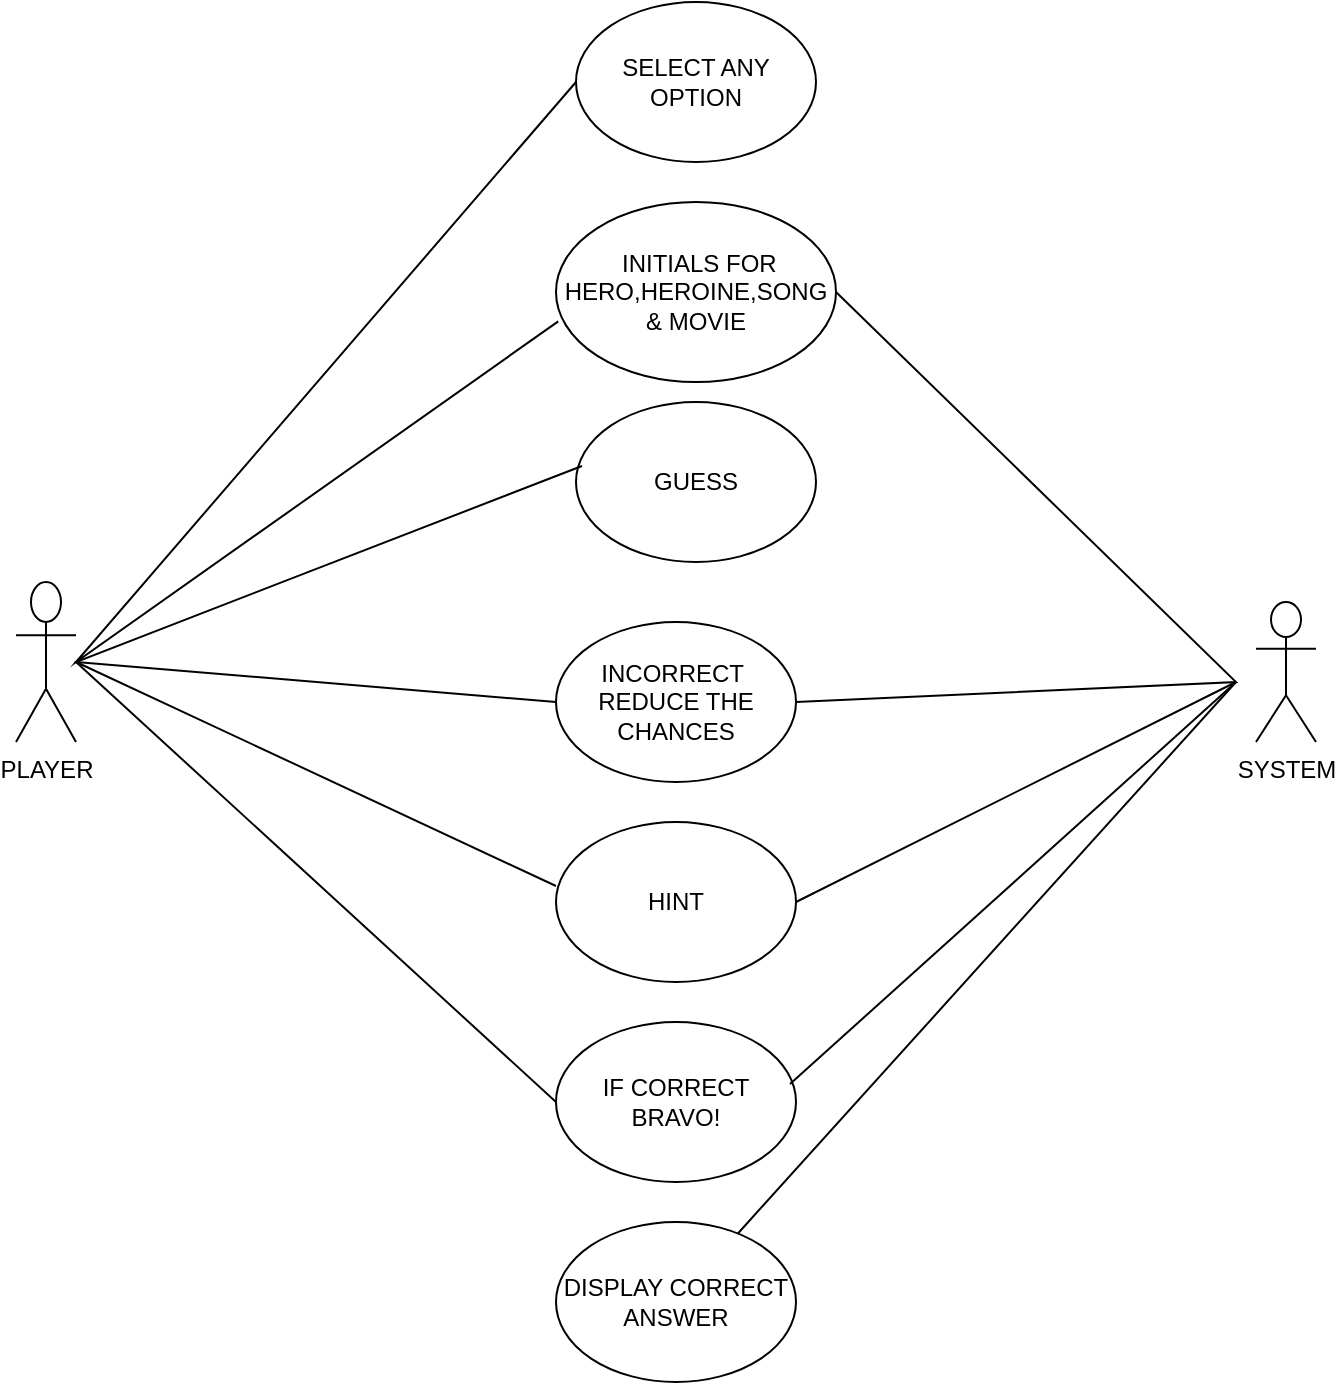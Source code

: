 <mxfile version="15.7.4" type="github">
  <diagram id="mlbPUXofwY8Xd3mVZGB-" name="Page-1">
    <mxGraphModel dx="862" dy="482" grid="1" gridSize="10" guides="1" tooltips="1" connect="1" arrows="1" fold="1" page="1" pageScale="1" pageWidth="827" pageHeight="1169" math="0" shadow="0">
      <root>
        <mxCell id="0" />
        <mxCell id="1" parent="0" />
        <mxCell id="ub2I3HWMUhCSUbHB9KC--1" value="PLAYER" style="shape=umlActor;verticalLabelPosition=bottom;verticalAlign=top;html=1;outlineConnect=0;" vertex="1" parent="1">
          <mxGeometry x="100" y="370" width="30" height="80" as="geometry" />
        </mxCell>
        <mxCell id="ub2I3HWMUhCSUbHB9KC--2" value="SYSTEM" style="shape=umlActor;verticalLabelPosition=bottom;verticalAlign=top;html=1;outlineConnect=0;" vertex="1" parent="1">
          <mxGeometry x="720" y="380" width="30" height="70" as="geometry" />
        </mxCell>
        <mxCell id="ub2I3HWMUhCSUbHB9KC--4" value="DISPLAY CORRECT ANSWER" style="ellipse;whiteSpace=wrap;html=1;" vertex="1" parent="1">
          <mxGeometry x="370" y="690" width="120" height="80" as="geometry" />
        </mxCell>
        <mxCell id="ub2I3HWMUhCSUbHB9KC--5" value="SELECT ANY OPTION" style="ellipse;whiteSpace=wrap;html=1;" vertex="1" parent="1">
          <mxGeometry x="380" y="80" width="120" height="80" as="geometry" />
        </mxCell>
        <mxCell id="ub2I3HWMUhCSUbHB9KC--6" value="&amp;nbsp;INITIALS FOR HERO,HEROINE,SONG &amp;amp; MOVIE" style="ellipse;whiteSpace=wrap;html=1;" vertex="1" parent="1">
          <mxGeometry x="370" y="180" width="140" height="90" as="geometry" />
        </mxCell>
        <mxCell id="ub2I3HWMUhCSUbHB9KC--7" value="GUESS" style="ellipse;whiteSpace=wrap;html=1;" vertex="1" parent="1">
          <mxGeometry x="380" y="280" width="120" height="80" as="geometry" />
        </mxCell>
        <mxCell id="ub2I3HWMUhCSUbHB9KC--8" value="" style="endArrow=none;html=1;rounded=0;entryX=0;entryY=0.5;entryDx=0;entryDy=0;exitX=0.008;exitY=0.663;exitDx=0;exitDy=0;exitPerimeter=0;" edge="1" parent="1" source="ub2I3HWMUhCSUbHB9KC--6" target="ub2I3HWMUhCSUbHB9KC--5">
          <mxGeometry width="50" height="50" relative="1" as="geometry">
            <mxPoint x="390" y="520" as="sourcePoint" />
            <mxPoint x="440" y="470" as="targetPoint" />
            <Array as="points">
              <mxPoint x="130" y="410" />
            </Array>
          </mxGeometry>
        </mxCell>
        <mxCell id="ub2I3HWMUhCSUbHB9KC--9" value="" style="endArrow=none;html=1;rounded=0;entryX=0.025;entryY=0.4;entryDx=0;entryDy=0;entryPerimeter=0;exitX=0;exitY=0.4;exitDx=0;exitDy=0;exitPerimeter=0;" edge="1" parent="1" source="ub2I3HWMUhCSUbHB9KC--12" target="ub2I3HWMUhCSUbHB9KC--7">
          <mxGeometry width="50" height="50" relative="1" as="geometry">
            <mxPoint x="300" y="760" as="sourcePoint" />
            <mxPoint x="440" y="470" as="targetPoint" />
            <Array as="points">
              <mxPoint x="130" y="410" />
            </Array>
          </mxGeometry>
        </mxCell>
        <mxCell id="ub2I3HWMUhCSUbHB9KC--10" value="INCORRECT&amp;nbsp; REDUCE THE CHANCES" style="ellipse;whiteSpace=wrap;html=1;" vertex="1" parent="1">
          <mxGeometry x="370" y="390" width="120" height="80" as="geometry" />
        </mxCell>
        <mxCell id="ub2I3HWMUhCSUbHB9KC--11" value="" style="endArrow=none;html=1;rounded=0;entryX=1;entryY=0.5;entryDx=0;entryDy=0;exitX=1;exitY=0.5;exitDx=0;exitDy=0;" edge="1" parent="1" source="ub2I3HWMUhCSUbHB9KC--10" target="ub2I3HWMUhCSUbHB9KC--6">
          <mxGeometry width="50" height="50" relative="1" as="geometry">
            <mxPoint x="390" y="520" as="sourcePoint" />
            <mxPoint x="440" y="470" as="targetPoint" />
            <Array as="points">
              <mxPoint x="710" y="420" />
            </Array>
          </mxGeometry>
        </mxCell>
        <mxCell id="ub2I3HWMUhCSUbHB9KC--12" value="HINT" style="ellipse;whiteSpace=wrap;html=1;" vertex="1" parent="1">
          <mxGeometry x="370" y="490" width="120" height="80" as="geometry" />
        </mxCell>
        <mxCell id="ub2I3HWMUhCSUbHB9KC--13" value="" style="endArrow=none;html=1;rounded=0;exitX=0;exitY=0.5;exitDx=0;exitDy=0;" edge="1" parent="1" source="ub2I3HWMUhCSUbHB9KC--10">
          <mxGeometry width="50" height="50" relative="1" as="geometry">
            <mxPoint x="80" y="460" as="sourcePoint" />
            <mxPoint x="130" y="410" as="targetPoint" />
          </mxGeometry>
        </mxCell>
        <mxCell id="ub2I3HWMUhCSUbHB9KC--14" value="" style="endArrow=none;html=1;rounded=0;exitX=1;exitY=0.5;exitDx=0;exitDy=0;" edge="1" parent="1" source="ub2I3HWMUhCSUbHB9KC--12">
          <mxGeometry width="50" height="50" relative="1" as="geometry">
            <mxPoint x="474" y="730" as="sourcePoint" />
            <mxPoint x="710" y="420" as="targetPoint" />
          </mxGeometry>
        </mxCell>
        <mxCell id="ub2I3HWMUhCSUbHB9KC--15" value="IF CORRECT BRAVO!" style="ellipse;whiteSpace=wrap;html=1;" vertex="1" parent="1">
          <mxGeometry x="370" y="590" width="120" height="80" as="geometry" />
        </mxCell>
        <mxCell id="ub2I3HWMUhCSUbHB9KC--16" value="" style="endArrow=none;html=1;rounded=0;entryX=0;entryY=0.5;entryDx=0;entryDy=0;" edge="1" parent="1" target="ub2I3HWMUhCSUbHB9KC--15">
          <mxGeometry width="50" height="50" relative="1" as="geometry">
            <mxPoint x="130" y="410" as="sourcePoint" />
            <mxPoint x="440" y="600" as="targetPoint" />
          </mxGeometry>
        </mxCell>
        <mxCell id="ub2I3HWMUhCSUbHB9KC--17" value="" style="endArrow=none;html=1;rounded=0;exitX=0.975;exitY=0.388;exitDx=0;exitDy=0;exitPerimeter=0;" edge="1" parent="1" source="ub2I3HWMUhCSUbHB9KC--15">
          <mxGeometry width="50" height="50" relative="1" as="geometry">
            <mxPoint x="390" y="650" as="sourcePoint" />
            <mxPoint x="710" y="420" as="targetPoint" />
            <Array as="points" />
          </mxGeometry>
        </mxCell>
        <mxCell id="ub2I3HWMUhCSUbHB9KC--18" value="" style="endArrow=none;html=1;rounded=0;" edge="1" parent="1" source="ub2I3HWMUhCSUbHB9KC--4">
          <mxGeometry width="50" height="50" relative="1" as="geometry">
            <mxPoint x="390" y="500" as="sourcePoint" />
            <mxPoint x="710" y="420" as="targetPoint" />
          </mxGeometry>
        </mxCell>
      </root>
    </mxGraphModel>
  </diagram>
</mxfile>

